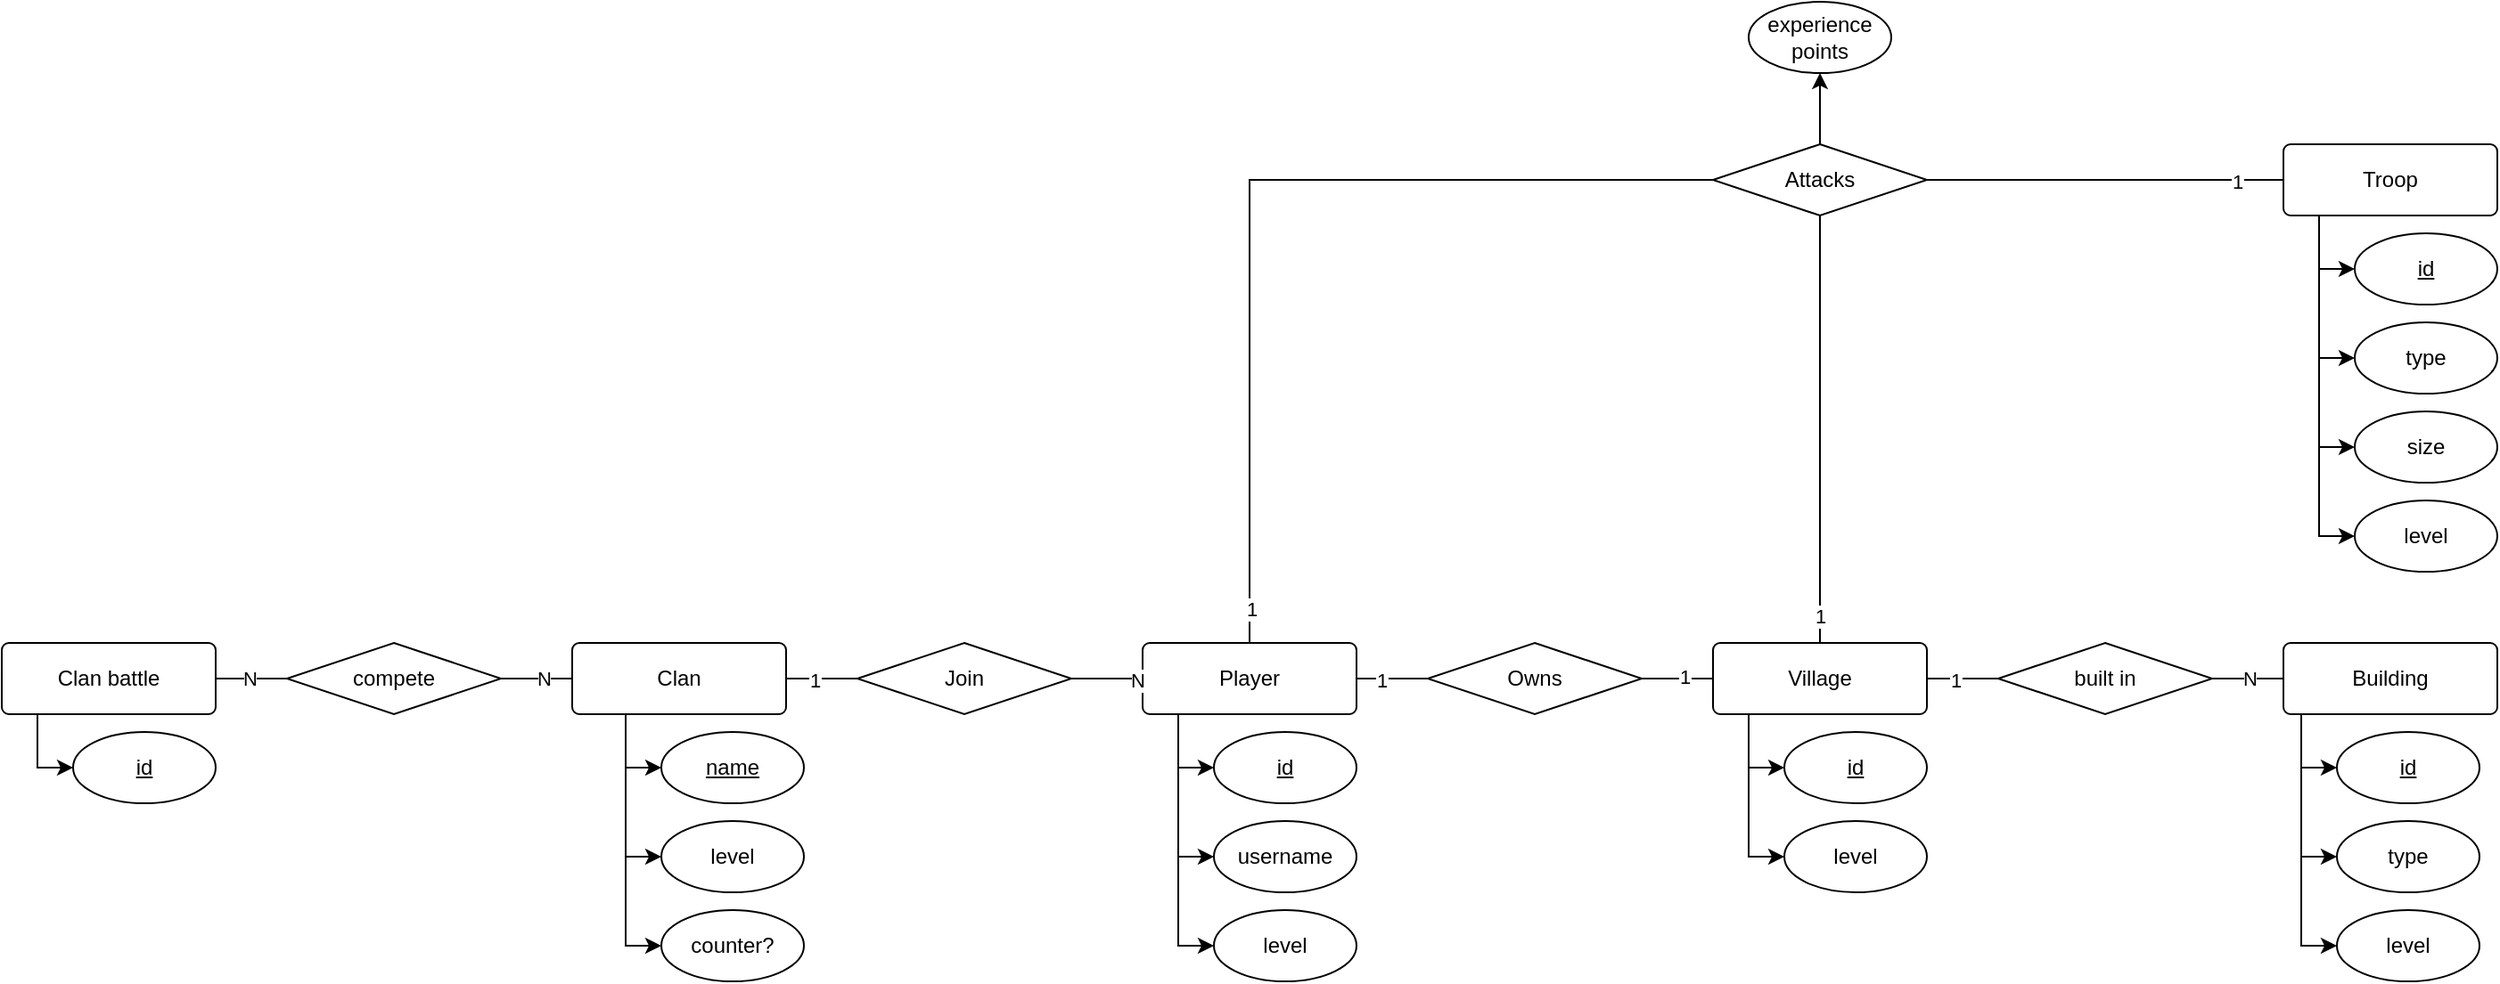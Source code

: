 <mxfile version="24.3.1" type="github">
  <diagram name="Seite-1" id="SgFTbVYPc5gPEPlRsAPC">
    <mxGraphModel dx="3100" dy="2287" grid="1" gridSize="10" guides="1" tooltips="1" connect="1" arrows="1" fold="1" page="1" pageScale="1" pageWidth="827" pageHeight="1169" math="0" shadow="0">
      <root>
        <mxCell id="0" />
        <mxCell id="1" parent="0" />
        <mxCell id="79ETfCYZExZ3tthihmUW-4" style="edgeStyle=orthogonalEdgeStyle;rounded=0;orthogonalLoop=1;jettySize=auto;html=1;exitX=0.25;exitY=1;exitDx=0;exitDy=0;entryX=0;entryY=0.5;entryDx=0;entryDy=0;" parent="1" source="uwXu4CTKfHLPhr1_xGVC-1" target="79ETfCYZExZ3tthihmUW-3" edge="1">
          <mxGeometry relative="1" as="geometry">
            <mxPoint x="60" y="110" as="targetPoint" />
            <Array as="points">
              <mxPoint x="60" y="80" />
              <mxPoint x="60" y="210" />
            </Array>
          </mxGeometry>
        </mxCell>
        <mxCell id="79ETfCYZExZ3tthihmUW-5" style="edgeStyle=orthogonalEdgeStyle;rounded=0;orthogonalLoop=1;jettySize=auto;html=1;exitX=0.25;exitY=1;exitDx=0;exitDy=0;entryX=0;entryY=0.5;entryDx=0;entryDy=0;" parent="1" source="uwXu4CTKfHLPhr1_xGVC-1" target="79ETfCYZExZ3tthihmUW-1" edge="1">
          <mxGeometry relative="1" as="geometry">
            <Array as="points">
              <mxPoint x="60" y="80" />
              <mxPoint x="60" y="160" />
            </Array>
          </mxGeometry>
        </mxCell>
        <mxCell id="79ETfCYZExZ3tthihmUW-22" style="edgeStyle=orthogonalEdgeStyle;rounded=0;orthogonalLoop=1;jettySize=auto;html=1;exitX=0.25;exitY=1;exitDx=0;exitDy=0;entryX=0;entryY=0.5;entryDx=0;entryDy=0;" parent="1" source="uwXu4CTKfHLPhr1_xGVC-1" target="79ETfCYZExZ3tthihmUW-21" edge="1">
          <mxGeometry relative="1" as="geometry">
            <Array as="points">
              <mxPoint x="60" y="80" />
              <mxPoint x="60" y="110" />
            </Array>
          </mxGeometry>
        </mxCell>
        <mxCell id="uwXu4CTKfHLPhr1_xGVC-1" value="Player" style="rounded=1;arcSize=10;whiteSpace=wrap;html=1;align=center;" parent="1" vertex="1">
          <mxGeometry x="40" y="40" width="120" height="40" as="geometry" />
        </mxCell>
        <mxCell id="79ETfCYZExZ3tthihmUW-1" value="username" style="ellipse;whiteSpace=wrap;html=1;align=center;" parent="1" vertex="1">
          <mxGeometry x="80" y="140" width="80" height="40" as="geometry" />
        </mxCell>
        <mxCell id="79ETfCYZExZ3tthihmUW-3" value="level" style="ellipse;whiteSpace=wrap;html=1;align=center;" parent="1" vertex="1">
          <mxGeometry x="80" y="190" width="80" height="40" as="geometry" />
        </mxCell>
        <mxCell id="79ETfCYZExZ3tthihmUW-6" style="edgeStyle=orthogonalEdgeStyle;rounded=0;orthogonalLoop=1;jettySize=auto;html=1;exitX=0.25;exitY=1;exitDx=0;exitDy=0;entryX=0;entryY=0.5;entryDx=0;entryDy=0;" parent="1" source="79ETfCYZExZ3tthihmUW-8" target="79ETfCYZExZ3tthihmUW-10" edge="1">
          <mxGeometry relative="1" as="geometry">
            <mxPoint x="380" y="110" as="targetPoint" />
            <Array as="points">
              <mxPoint x="380" y="80" />
              <mxPoint x="380" y="160" />
            </Array>
          </mxGeometry>
        </mxCell>
        <mxCell id="79ETfCYZExZ3tthihmUW-7" style="edgeStyle=orthogonalEdgeStyle;rounded=0;orthogonalLoop=1;jettySize=auto;html=1;exitX=0.25;exitY=1;exitDx=0;exitDy=0;entryX=0;entryY=0.5;entryDx=0;entryDy=0;" parent="1" source="79ETfCYZExZ3tthihmUW-8" target="79ETfCYZExZ3tthihmUW-9" edge="1">
          <mxGeometry relative="1" as="geometry">
            <Array as="points">
              <mxPoint x="380" y="80" />
              <mxPoint x="380" y="110" />
            </Array>
          </mxGeometry>
        </mxCell>
        <mxCell id="79ETfCYZExZ3tthihmUW-8" value="Village" style="rounded=1;arcSize=10;whiteSpace=wrap;html=1;align=center;" parent="1" vertex="1">
          <mxGeometry x="360" y="40" width="120" height="40" as="geometry" />
        </mxCell>
        <mxCell id="79ETfCYZExZ3tthihmUW-9" value="&lt;u&gt;id&lt;/u&gt;" style="ellipse;whiteSpace=wrap;html=1;align=center;" parent="1" vertex="1">
          <mxGeometry x="400" y="90" width="80" height="40" as="geometry" />
        </mxCell>
        <mxCell id="79ETfCYZExZ3tthihmUW-10" value="level" style="ellipse;whiteSpace=wrap;html=1;align=center;" parent="1" vertex="1">
          <mxGeometry x="400" y="140" width="80" height="40" as="geometry" />
        </mxCell>
        <mxCell id="79ETfCYZExZ3tthihmUW-13" style="edgeStyle=orthogonalEdgeStyle;rounded=0;orthogonalLoop=1;jettySize=auto;html=1;exitX=0.25;exitY=1;exitDx=0;exitDy=0;entryX=0;entryY=0.5;entryDx=0;entryDy=0;" parent="1" source="79ETfCYZExZ3tthihmUW-15" target="79ETfCYZExZ3tthihmUW-17" edge="1">
          <mxGeometry relative="1" as="geometry">
            <mxPoint x="690" y="110" as="targetPoint" />
            <Array as="points">
              <mxPoint x="690" y="80" />
              <mxPoint x="690" y="160" />
            </Array>
          </mxGeometry>
        </mxCell>
        <mxCell id="79ETfCYZExZ3tthihmUW-14" style="edgeStyle=orthogonalEdgeStyle;rounded=0;orthogonalLoop=1;jettySize=auto;html=1;exitX=0.25;exitY=1;exitDx=0;exitDy=0;entryX=0;entryY=0.5;entryDx=0;entryDy=0;" parent="1" source="79ETfCYZExZ3tthihmUW-15" target="79ETfCYZExZ3tthihmUW-16" edge="1">
          <mxGeometry relative="1" as="geometry">
            <Array as="points">
              <mxPoint x="690" y="80" />
              <mxPoint x="690" y="110" />
            </Array>
          </mxGeometry>
        </mxCell>
        <mxCell id="79ETfCYZExZ3tthihmUW-19" style="edgeStyle=orthogonalEdgeStyle;rounded=0;orthogonalLoop=1;jettySize=auto;html=1;exitX=0.25;exitY=1;exitDx=0;exitDy=0;entryX=0;entryY=0.5;entryDx=0;entryDy=0;" parent="1" source="79ETfCYZExZ3tthihmUW-15" target="79ETfCYZExZ3tthihmUW-18" edge="1">
          <mxGeometry relative="1" as="geometry">
            <Array as="points">
              <mxPoint x="690" y="80" />
              <mxPoint x="690" y="210" />
            </Array>
          </mxGeometry>
        </mxCell>
        <mxCell id="79ETfCYZExZ3tthihmUW-15" value="Building" style="rounded=1;arcSize=10;whiteSpace=wrap;html=1;align=center;" parent="1" vertex="1">
          <mxGeometry x="680" y="40" width="120" height="40" as="geometry" />
        </mxCell>
        <mxCell id="79ETfCYZExZ3tthihmUW-16" value="&lt;u&gt;id&lt;/u&gt;" style="ellipse;whiteSpace=wrap;html=1;align=center;" parent="1" vertex="1">
          <mxGeometry x="710" y="90" width="80" height="40" as="geometry" />
        </mxCell>
        <mxCell id="79ETfCYZExZ3tthihmUW-17" value="type" style="ellipse;whiteSpace=wrap;html=1;align=center;" parent="1" vertex="1">
          <mxGeometry x="710" y="140" width="80" height="40" as="geometry" />
        </mxCell>
        <mxCell id="79ETfCYZExZ3tthihmUW-18" value="level" style="ellipse;whiteSpace=wrap;html=1;align=center;" parent="1" vertex="1">
          <mxGeometry x="710" y="190" width="80" height="40" as="geometry" />
        </mxCell>
        <mxCell id="79ETfCYZExZ3tthihmUW-21" value="&lt;u&gt;id&lt;/u&gt;" style="ellipse;whiteSpace=wrap;html=1;align=center;" parent="1" vertex="1">
          <mxGeometry x="80" y="90" width="80" height="40" as="geometry" />
        </mxCell>
        <mxCell id="79ETfCYZExZ3tthihmUW-23" style="edgeStyle=orthogonalEdgeStyle;rounded=0;orthogonalLoop=1;jettySize=auto;html=1;exitX=0.25;exitY=1;exitDx=0;exitDy=0;entryX=0;entryY=0.5;entryDx=0;entryDy=0;" parent="1" source="79ETfCYZExZ3tthihmUW-26" target="79ETfCYZExZ3tthihmUW-28" edge="1">
          <mxGeometry relative="1" as="geometry">
            <mxPoint x="700" y="-170" as="targetPoint" />
            <Array as="points">
              <mxPoint x="700" y="-200" />
              <mxPoint x="700" y="-120" />
            </Array>
          </mxGeometry>
        </mxCell>
        <mxCell id="79ETfCYZExZ3tthihmUW-24" style="edgeStyle=orthogonalEdgeStyle;rounded=0;orthogonalLoop=1;jettySize=auto;html=1;exitX=0.25;exitY=1;exitDx=0;exitDy=0;entryX=0;entryY=0.5;entryDx=0;entryDy=0;" parent="1" source="79ETfCYZExZ3tthihmUW-26" target="79ETfCYZExZ3tthihmUW-27" edge="1">
          <mxGeometry relative="1" as="geometry">
            <Array as="points">
              <mxPoint x="700" y="-200" />
              <mxPoint x="700" y="-170" />
            </Array>
          </mxGeometry>
        </mxCell>
        <mxCell id="79ETfCYZExZ3tthihmUW-25" style="edgeStyle=orthogonalEdgeStyle;rounded=0;orthogonalLoop=1;jettySize=auto;html=1;exitX=0.25;exitY=1;exitDx=0;exitDy=0;entryX=0;entryY=0.5;entryDx=0;entryDy=0;" parent="1" source="79ETfCYZExZ3tthihmUW-26" target="79ETfCYZExZ3tthihmUW-29" edge="1">
          <mxGeometry relative="1" as="geometry">
            <Array as="points">
              <mxPoint x="700" y="-200" />
              <mxPoint x="700" y="-70" />
            </Array>
          </mxGeometry>
        </mxCell>
        <mxCell id="79ETfCYZExZ3tthihmUW-31" style="edgeStyle=orthogonalEdgeStyle;rounded=0;orthogonalLoop=1;jettySize=auto;html=1;exitX=0.25;exitY=1;exitDx=0;exitDy=0;entryX=0;entryY=0.5;entryDx=0;entryDy=0;" parent="1" source="79ETfCYZExZ3tthihmUW-26" target="79ETfCYZExZ3tthihmUW-30" edge="1">
          <mxGeometry relative="1" as="geometry">
            <Array as="points">
              <mxPoint x="700" y="-200" />
              <mxPoint x="700" y="-20" />
            </Array>
          </mxGeometry>
        </mxCell>
        <mxCell id="79ETfCYZExZ3tthihmUW-26" value="Troop" style="rounded=1;arcSize=10;whiteSpace=wrap;html=1;align=center;" parent="1" vertex="1">
          <mxGeometry x="680" y="-240" width="120" height="40" as="geometry" />
        </mxCell>
        <mxCell id="79ETfCYZExZ3tthihmUW-27" value="&lt;u&gt;id&lt;/u&gt;" style="ellipse;whiteSpace=wrap;html=1;align=center;" parent="1" vertex="1">
          <mxGeometry x="720" y="-190" width="80" height="40" as="geometry" />
        </mxCell>
        <mxCell id="79ETfCYZExZ3tthihmUW-28" value="type" style="ellipse;whiteSpace=wrap;html=1;align=center;" parent="1" vertex="1">
          <mxGeometry x="720" y="-140" width="80" height="40" as="geometry" />
        </mxCell>
        <mxCell id="79ETfCYZExZ3tthihmUW-29" value="size" style="ellipse;whiteSpace=wrap;html=1;align=center;" parent="1" vertex="1">
          <mxGeometry x="720" y="-90" width="80" height="40" as="geometry" />
        </mxCell>
        <mxCell id="79ETfCYZExZ3tthihmUW-30" value="level" style="ellipse;whiteSpace=wrap;html=1;align=center;" parent="1" vertex="1">
          <mxGeometry x="720" y="-40" width="80" height="40" as="geometry" />
        </mxCell>
        <mxCell id="79ETfCYZExZ3tthihmUW-32" style="edgeStyle=orthogonalEdgeStyle;rounded=0;orthogonalLoop=1;jettySize=auto;html=1;exitX=0.25;exitY=1;exitDx=0;exitDy=0;entryX=0;entryY=0.5;entryDx=0;entryDy=0;" parent="1" source="79ETfCYZExZ3tthihmUW-36" target="79ETfCYZExZ3tthihmUW-38" edge="1">
          <mxGeometry relative="1" as="geometry">
            <mxPoint x="-250" y="110" as="targetPoint" />
            <Array as="points">
              <mxPoint x="-250" y="80" />
              <mxPoint x="-250" y="160" />
            </Array>
          </mxGeometry>
        </mxCell>
        <mxCell id="79ETfCYZExZ3tthihmUW-33" style="edgeStyle=orthogonalEdgeStyle;rounded=0;orthogonalLoop=1;jettySize=auto;html=1;exitX=0.25;exitY=1;exitDx=0;exitDy=0;entryX=0;entryY=0.5;entryDx=0;entryDy=0;" parent="1" source="79ETfCYZExZ3tthihmUW-36" target="79ETfCYZExZ3tthihmUW-37" edge="1">
          <mxGeometry relative="1" as="geometry">
            <Array as="points">
              <mxPoint x="-250" y="80" />
              <mxPoint x="-250" y="110" />
            </Array>
          </mxGeometry>
        </mxCell>
        <mxCell id="79ETfCYZExZ3tthihmUW-34" style="edgeStyle=orthogonalEdgeStyle;rounded=0;orthogonalLoop=1;jettySize=auto;html=1;exitX=0.25;exitY=1;exitDx=0;exitDy=0;entryX=0;entryY=0.5;entryDx=0;entryDy=0;" parent="1" source="79ETfCYZExZ3tthihmUW-36" target="79ETfCYZExZ3tthihmUW-39" edge="1">
          <mxGeometry relative="1" as="geometry">
            <Array as="points">
              <mxPoint x="-250" y="80" />
              <mxPoint x="-250" y="210" />
            </Array>
          </mxGeometry>
        </mxCell>
        <mxCell id="79ETfCYZExZ3tthihmUW-36" value="Clan" style="rounded=1;arcSize=10;whiteSpace=wrap;html=1;align=center;" parent="1" vertex="1">
          <mxGeometry x="-280" y="40" width="120" height="40" as="geometry" />
        </mxCell>
        <mxCell id="79ETfCYZExZ3tthihmUW-37" value="&lt;u&gt;name&lt;/u&gt;" style="ellipse;whiteSpace=wrap;html=1;align=center;" parent="1" vertex="1">
          <mxGeometry x="-230" y="90" width="80" height="40" as="geometry" />
        </mxCell>
        <mxCell id="79ETfCYZExZ3tthihmUW-38" value="level" style="ellipse;whiteSpace=wrap;html=1;align=center;" parent="1" vertex="1">
          <mxGeometry x="-230" y="140" width="80" height="40" as="geometry" />
        </mxCell>
        <mxCell id="79ETfCYZExZ3tthihmUW-39" value="counter?" style="ellipse;whiteSpace=wrap;html=1;align=center;" parent="1" vertex="1">
          <mxGeometry x="-230" y="190" width="80" height="40" as="geometry" />
        </mxCell>
        <mxCell id="FYoQL1W9lUMu6WMTSWeI-1" value="Owns" style="shape=rhombus;perimeter=rhombusPerimeter;whiteSpace=wrap;html=1;align=center;" parent="1" vertex="1">
          <mxGeometry x="200" y="40" width="120" height="40" as="geometry" />
        </mxCell>
        <mxCell id="FYoQL1W9lUMu6WMTSWeI-4" value="" style="endArrow=none;html=1;rounded=0;exitX=1;exitY=0.5;exitDx=0;exitDy=0;" parent="1" source="uwXu4CTKfHLPhr1_xGVC-1" target="FYoQL1W9lUMu6WMTSWeI-1" edge="1">
          <mxGeometry width="50" height="50" relative="1" as="geometry">
            <mxPoint x="180" y="70" as="sourcePoint" />
            <mxPoint x="230" y="20" as="targetPoint" />
          </mxGeometry>
        </mxCell>
        <mxCell id="FYoQL1W9lUMu6WMTSWeI-7" value="1" style="edgeLabel;html=1;align=center;verticalAlign=middle;resizable=0;points=[];" parent="FYoQL1W9lUMu6WMTSWeI-4" vertex="1" connectable="0">
          <mxGeometry x="-0.321" y="-1" relative="1" as="geometry">
            <mxPoint as="offset" />
          </mxGeometry>
        </mxCell>
        <mxCell id="FYoQL1W9lUMu6WMTSWeI-5" value="" style="endArrow=none;html=1;rounded=0;entryX=1;entryY=0.5;entryDx=0;entryDy=0;" parent="1" source="79ETfCYZExZ3tthihmUW-8" target="FYoQL1W9lUMu6WMTSWeI-1" edge="1">
          <mxGeometry width="50" height="50" relative="1" as="geometry">
            <mxPoint x="170" y="70" as="sourcePoint" />
            <mxPoint x="210" y="70" as="targetPoint" />
          </mxGeometry>
        </mxCell>
        <mxCell id="FYoQL1W9lUMu6WMTSWeI-6" value="1" style="edgeLabel;html=1;align=center;verticalAlign=middle;resizable=0;points=[];" parent="FYoQL1W9lUMu6WMTSWeI-5" vertex="1" connectable="0">
          <mxGeometry x="-0.193" y="-1" relative="1" as="geometry">
            <mxPoint as="offset" />
          </mxGeometry>
        </mxCell>
        <mxCell id="FYoQL1W9lUMu6WMTSWeI-8" value="built in" style="shape=rhombus;perimeter=rhombusPerimeter;whiteSpace=wrap;html=1;align=center;" parent="1" vertex="1">
          <mxGeometry x="520" y="40" width="120" height="40" as="geometry" />
        </mxCell>
        <mxCell id="FYoQL1W9lUMu6WMTSWeI-9" value="" style="endArrow=none;html=1;rounded=0;exitX=1;exitY=0.5;exitDx=0;exitDy=0;entryX=0;entryY=0.5;entryDx=0;entryDy=0;" parent="1" source="79ETfCYZExZ3tthihmUW-8" target="FYoQL1W9lUMu6WMTSWeI-8" edge="1">
          <mxGeometry width="50" height="50" relative="1" as="geometry">
            <mxPoint x="490" y="70" as="sourcePoint" />
            <mxPoint x="540" y="20" as="targetPoint" />
          </mxGeometry>
        </mxCell>
        <mxCell id="FYoQL1W9lUMu6WMTSWeI-13" value="1" style="edgeLabel;html=1;align=center;verticalAlign=middle;resizable=0;points=[];" parent="FYoQL1W9lUMu6WMTSWeI-9" vertex="1" connectable="0">
          <mxGeometry x="-0.207" y="-1" relative="1" as="geometry">
            <mxPoint as="offset" />
          </mxGeometry>
        </mxCell>
        <mxCell id="FYoQL1W9lUMu6WMTSWeI-10" value="" style="endArrow=none;html=1;rounded=0;exitX=1;exitY=0.5;exitDx=0;exitDy=0;" parent="1" source="FYoQL1W9lUMu6WMTSWeI-8" edge="1">
          <mxGeometry width="50" height="50" relative="1" as="geometry">
            <mxPoint x="640" y="110" as="sourcePoint" />
            <mxPoint x="680" y="60" as="targetPoint" />
          </mxGeometry>
        </mxCell>
        <mxCell id="FYoQL1W9lUMu6WMTSWeI-11" value="N" style="edgeLabel;html=1;align=center;verticalAlign=middle;resizable=0;points=[];" parent="FYoQL1W9lUMu6WMTSWeI-10" vertex="1" connectable="0">
          <mxGeometry x="0.05" relative="1" as="geometry">
            <mxPoint as="offset" />
          </mxGeometry>
        </mxCell>
        <mxCell id="Kas5S80pnGMdLtjv9Y2c-2" style="edgeStyle=orthogonalEdgeStyle;rounded=0;orthogonalLoop=1;jettySize=auto;html=1;exitX=0.25;exitY=1;exitDx=0;exitDy=0;entryX=0;entryY=0.5;entryDx=0;entryDy=0;" edge="1" source="Kas5S80pnGMdLtjv9Y2c-4" target="Kas5S80pnGMdLtjv9Y2c-5" parent="1">
          <mxGeometry relative="1" as="geometry">
            <Array as="points">
              <mxPoint x="-580" y="80" />
              <mxPoint x="-580" y="110" />
            </Array>
          </mxGeometry>
        </mxCell>
        <mxCell id="Kas5S80pnGMdLtjv9Y2c-4" value="Clan battle" style="rounded=1;arcSize=10;whiteSpace=wrap;html=1;align=center;" vertex="1" parent="1">
          <mxGeometry x="-600" y="40" width="120" height="40" as="geometry" />
        </mxCell>
        <mxCell id="Kas5S80pnGMdLtjv9Y2c-5" value="&lt;u&gt;id&lt;/u&gt;" style="ellipse;whiteSpace=wrap;html=1;align=center;" vertex="1" parent="1">
          <mxGeometry x="-560" y="90" width="80" height="40" as="geometry" />
        </mxCell>
        <mxCell id="Kas5S80pnGMdLtjv9Y2c-8" value="compete" style="shape=rhombus;perimeter=rhombusPerimeter;whiteSpace=wrap;html=1;align=center;" vertex="1" parent="1">
          <mxGeometry x="-440" y="40" width="120" height="40" as="geometry" />
        </mxCell>
        <mxCell id="Kas5S80pnGMdLtjv9Y2c-9" value="" style="endArrow=none;html=1;rounded=0;exitX=0;exitY=0.5;exitDx=0;exitDy=0;entryX=1;entryY=0.5;entryDx=0;entryDy=0;" edge="1" parent="1" target="Kas5S80pnGMdLtjv9Y2c-8" source="79ETfCYZExZ3tthihmUW-36">
          <mxGeometry width="50" height="50" relative="1" as="geometry">
            <mxPoint x="-520" y="190" as="sourcePoint" />
            <mxPoint x="-460" y="150" as="targetPoint" />
          </mxGeometry>
        </mxCell>
        <mxCell id="Kas5S80pnGMdLtjv9Y2c-14" value="N" style="edgeLabel;html=1;align=center;verticalAlign=middle;resizable=0;points=[];" vertex="1" connectable="0" parent="Kas5S80pnGMdLtjv9Y2c-9">
          <mxGeometry x="-0.207" relative="1" as="geometry">
            <mxPoint as="offset" />
          </mxGeometry>
        </mxCell>
        <mxCell id="Kas5S80pnGMdLtjv9Y2c-11" value="" style="endArrow=none;html=1;rounded=0;exitX=0;exitY=0.5;exitDx=0;exitDy=0;entryX=1;entryY=0.5;entryDx=0;entryDy=0;" edge="1" parent="1" source="Kas5S80pnGMdLtjv9Y2c-8" target="Kas5S80pnGMdLtjv9Y2c-4">
          <mxGeometry width="50" height="50" relative="1" as="geometry">
            <mxPoint x="-360" y="240" as="sourcePoint" />
            <mxPoint x="-320" y="190" as="targetPoint" />
          </mxGeometry>
        </mxCell>
        <mxCell id="Kas5S80pnGMdLtjv9Y2c-12" value="N" style="edgeLabel;html=1;align=center;verticalAlign=middle;resizable=0;points=[];" vertex="1" connectable="0" parent="Kas5S80pnGMdLtjv9Y2c-11">
          <mxGeometry x="0.05" relative="1" as="geometry">
            <mxPoint as="offset" />
          </mxGeometry>
        </mxCell>
        <mxCell id="Kas5S80pnGMdLtjv9Y2c-15" value="Join" style="shape=rhombus;perimeter=rhombusPerimeter;whiteSpace=wrap;html=1;align=center;" vertex="1" parent="1">
          <mxGeometry x="-120" y="40" width="120" height="40" as="geometry" />
        </mxCell>
        <mxCell id="Kas5S80pnGMdLtjv9Y2c-16" value="" style="endArrow=none;html=1;rounded=0;exitX=0;exitY=0.5;exitDx=0;exitDy=0;entryX=1;entryY=0.5;entryDx=0;entryDy=0;" edge="1" parent="1" target="Kas5S80pnGMdLtjv9Y2c-15" source="uwXu4CTKfHLPhr1_xGVC-1">
          <mxGeometry width="50" height="50" relative="1" as="geometry">
            <mxPoint y="-220" as="sourcePoint" />
            <mxPoint x="70" y="-260" as="targetPoint" />
          </mxGeometry>
        </mxCell>
        <mxCell id="Kas5S80pnGMdLtjv9Y2c-20" value="N" style="edgeLabel;html=1;align=center;verticalAlign=middle;resizable=0;points=[];" vertex="1" connectable="0" parent="Kas5S80pnGMdLtjv9Y2c-16">
          <mxGeometry x="-0.833" y="1" relative="1" as="geometry">
            <mxPoint as="offset" />
          </mxGeometry>
        </mxCell>
        <mxCell id="Kas5S80pnGMdLtjv9Y2c-18" value="" style="endArrow=none;html=1;rounded=0;entryX=0;entryY=0.5;entryDx=0;entryDy=0;exitX=1;exitY=0.5;exitDx=0;exitDy=0;" edge="1" parent="1" target="Kas5S80pnGMdLtjv9Y2c-15" source="79ETfCYZExZ3tthihmUW-36">
          <mxGeometry width="50" height="50" relative="1" as="geometry">
            <mxPoint x="190" y="-370" as="sourcePoint" />
            <mxPoint x="40" y="-360" as="targetPoint" />
          </mxGeometry>
        </mxCell>
        <mxCell id="Kas5S80pnGMdLtjv9Y2c-19" value="1" style="edgeLabel;html=1;align=center;verticalAlign=middle;resizable=0;points=[];" vertex="1" connectable="0" parent="Kas5S80pnGMdLtjv9Y2c-18">
          <mxGeometry x="-0.193" y="-1" relative="1" as="geometry">
            <mxPoint as="offset" />
          </mxGeometry>
        </mxCell>
        <mxCell id="Kas5S80pnGMdLtjv9Y2c-21" value="Attacks" style="shape=rhombus;perimeter=rhombusPerimeter;whiteSpace=wrap;html=1;align=center;" vertex="1" parent="1">
          <mxGeometry x="360" y="-240" width="120" height="40" as="geometry" />
        </mxCell>
        <mxCell id="Kas5S80pnGMdLtjv9Y2c-23" value="" style="endArrow=none;html=1;rounded=0;exitX=0.5;exitY=0;exitDx=0;exitDy=0;entryX=0;entryY=0.5;entryDx=0;entryDy=0;edgeStyle=orthogonalEdgeStyle;" edge="1" parent="1" source="uwXu4CTKfHLPhr1_xGVC-1" target="Kas5S80pnGMdLtjv9Y2c-21">
          <mxGeometry width="50" height="50" relative="1" as="geometry">
            <mxPoint x="90" y="-80" as="sourcePoint" />
            <mxPoint x="140" y="-130" as="targetPoint" />
          </mxGeometry>
        </mxCell>
        <mxCell id="Kas5S80pnGMdLtjv9Y2c-31" value="1" style="edgeLabel;html=1;align=center;verticalAlign=middle;resizable=0;points=[];" vertex="1" connectable="0" parent="Kas5S80pnGMdLtjv9Y2c-23">
          <mxGeometry x="-0.926" y="-1" relative="1" as="geometry">
            <mxPoint as="offset" />
          </mxGeometry>
        </mxCell>
        <mxCell id="Kas5S80pnGMdLtjv9Y2c-24" value="" style="endArrow=none;html=1;rounded=0;entryX=0;entryY=0.5;entryDx=0;entryDy=0;exitX=1;exitY=0.5;exitDx=0;exitDy=0;" edge="1" parent="1" source="Kas5S80pnGMdLtjv9Y2c-21" target="79ETfCYZExZ3tthihmUW-26">
          <mxGeometry width="50" height="50" relative="1" as="geometry">
            <mxPoint x="560" y="-280" as="sourcePoint" />
            <mxPoint x="610" y="-330" as="targetPoint" />
          </mxGeometry>
        </mxCell>
        <mxCell id="Kas5S80pnGMdLtjv9Y2c-30" value="1" style="edgeLabel;html=1;align=center;verticalAlign=middle;resizable=0;points=[];" vertex="1" connectable="0" parent="Kas5S80pnGMdLtjv9Y2c-24">
          <mxGeometry x="0.74" y="-1" relative="1" as="geometry">
            <mxPoint as="offset" />
          </mxGeometry>
        </mxCell>
        <mxCell id="Kas5S80pnGMdLtjv9Y2c-25" value="" style="endArrow=none;html=1;rounded=0;entryX=0.5;entryY=0;entryDx=0;entryDy=0;exitX=0.5;exitY=1;exitDx=0;exitDy=0;" edge="1" parent="1" source="Kas5S80pnGMdLtjv9Y2c-21" target="79ETfCYZExZ3tthihmUW-8">
          <mxGeometry width="50" height="50" relative="1" as="geometry">
            <mxPoint x="490" y="-210" as="sourcePoint" />
            <mxPoint x="690" y="-210" as="targetPoint" />
          </mxGeometry>
        </mxCell>
        <mxCell id="Kas5S80pnGMdLtjv9Y2c-29" value="1" style="edgeLabel;html=1;align=center;verticalAlign=middle;resizable=0;points=[];" vertex="1" connectable="0" parent="Kas5S80pnGMdLtjv9Y2c-25">
          <mxGeometry x="0.874" relative="1" as="geometry">
            <mxPoint as="offset" />
          </mxGeometry>
        </mxCell>
        <mxCell id="Kas5S80pnGMdLtjv9Y2c-27" value="" style="endArrow=classic;html=1;rounded=0;exitX=0.5;exitY=0;exitDx=0;exitDy=0;entryX=0.5;entryY=1;entryDx=0;entryDy=0;" edge="1" parent="1" source="Kas5S80pnGMdLtjv9Y2c-21" target="Kas5S80pnGMdLtjv9Y2c-28">
          <mxGeometry width="50" height="50" relative="1" as="geometry">
            <mxPoint x="414" y="-250" as="sourcePoint" />
            <mxPoint x="464" y="-300" as="targetPoint" />
          </mxGeometry>
        </mxCell>
        <mxCell id="Kas5S80pnGMdLtjv9Y2c-28" value="experience points" style="ellipse;whiteSpace=wrap;html=1;align=center;" vertex="1" parent="1">
          <mxGeometry x="380" y="-320" width="80" height="40" as="geometry" />
        </mxCell>
      </root>
    </mxGraphModel>
  </diagram>
</mxfile>
